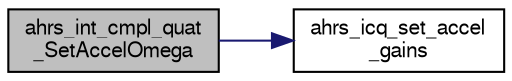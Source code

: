 digraph "ahrs_int_cmpl_quat_SetAccelOmega"
{
  edge [fontname="FreeSans",fontsize="10",labelfontname="FreeSans",labelfontsize="10"];
  node [fontname="FreeSans",fontsize="10",shape=record];
  rankdir="LR";
  Node1 [label="ahrs_int_cmpl_quat\l_SetAccelOmega",height=0.2,width=0.4,color="black", fillcolor="grey75", style="filled", fontcolor="black"];
  Node1 -> Node2 [color="midnightblue",fontsize="10",style="solid",fontname="FreeSans"];
  Node2 [label="ahrs_icq_set_accel\l_gains",height=0.2,width=0.4,color="black", fillcolor="white", style="filled",URL="$ahrs__int__cmpl__quat_8h.html#ab86bb2cef3f3250caa731bf7444b82aa",tooltip="update pre-computed inv_kp and inv_ki gains from acc_omega and acc_zeta "];
}
